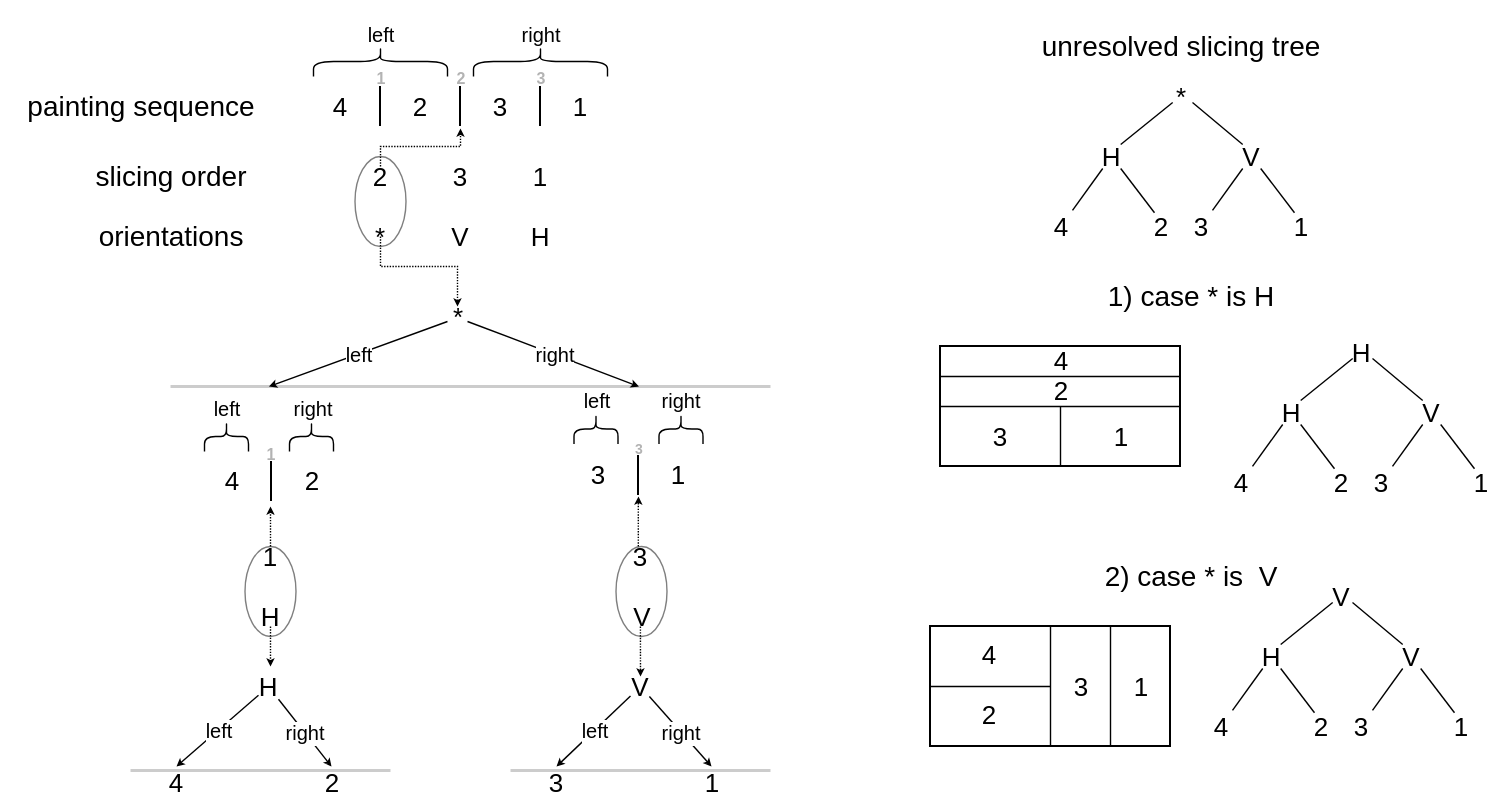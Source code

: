 <mxfile version="20.7.4" type="device"><diagram id="XdXDwyR-r_PqrQyKESN_" name="Page-1"><mxGraphModel dx="700" dy="394" grid="1" gridSize="10" guides="1" tooltips="1" connect="1" arrows="1" fold="1" page="1" pageScale="1" pageWidth="1100" pageHeight="850" math="0" shadow="0"><root><mxCell id="0"/><mxCell id="1" parent="0"/><mxCell id="srju9PipdsmLbo2pWrTp-32" value="" style="ellipse;whiteSpace=wrap;html=1;sketch=0;strokeColor=#000000;strokeWidth=0.7;fontFamily=Helvetica;fontSize=7;fontColor=none;fillColor=default;opacity=50;noLabel=1;" vertex="1" parent="1"><mxGeometry x="512.25" y="305" width="25.5" height="45" as="geometry"/></mxCell><mxCell id="D1LdL2bt-GOxow9vJPIf-43" value="&lt;font style=&quot;&quot;&gt;&lt;font style=&quot;font-size: 14px;&quot;&gt;painting sequence&lt;/font&gt;&lt;br&gt;&lt;/font&gt;" style="text;html=1;align=center;verticalAlign=middle;resizable=0;points=[];autosize=1;strokeColor=none;fillColor=none;fontSize=17;fontFamily=Helvetica;fontColor=default;" parent="1" vertex="1"><mxGeometry x="335" y="265" width="140" height="30" as="geometry"/></mxCell><mxCell id="D1LdL2bt-GOxow9vJPIf-46" value="&lt;font style=&quot;&quot;&gt;&lt;font style=&quot;font-size: 14px;&quot;&gt;slicing order&lt;/font&gt;&lt;br&gt;&lt;/font&gt;" style="text;html=1;align=center;verticalAlign=middle;resizable=0;points=[];autosize=1;strokeColor=none;fillColor=none;fontSize=17;fontFamily=Helvetica;fontColor=default;" parent="1" vertex="1"><mxGeometry x="370" y="300" width="100" height="30" as="geometry"/></mxCell><mxCell id="D1LdL2bt-GOxow9vJPIf-71" value="&lt;font style=&quot;&quot;&gt;&lt;font style=&quot;font-size: 14px;&quot;&gt;orientations&lt;/font&gt;&lt;br&gt;&lt;/font&gt;" style="text;html=1;align=center;verticalAlign=middle;resizable=0;points=[];autosize=1;strokeColor=none;fillColor=none;fontSize=17;fontFamily=Helvetica;fontColor=default;" parent="1" vertex="1"><mxGeometry x="370" y="330" width="100" height="30" as="geometry"/></mxCell><mxCell id="srju9PipdsmLbo2pWrTp-1" value="" style="shape=curlyBracket;whiteSpace=wrap;html=1;rounded=1;flipH=1;labelPosition=right;verticalLabelPosition=middle;align=left;verticalAlign=middle;direction=south;strokeWidth=0.7;" vertex="1" parent="1"><mxGeometry x="491.5" y="250" width="67" height="15" as="geometry"/></mxCell><mxCell id="srju9PipdsmLbo2pWrTp-12" value="4" style="text;html=1;strokeColor=none;fillColor=none;align=center;verticalAlign=middle;whiteSpace=wrap;rounded=0;sketch=0;fontFamily=Helvetica;fontSize=13;fontColor=default;opacity=50;" vertex="1" parent="1"><mxGeometry x="500" y="272" width="10" height="15" as="geometry"/></mxCell><mxCell id="srju9PipdsmLbo2pWrTp-13" value="2" style="text;html=1;strokeColor=none;fillColor=none;align=center;verticalAlign=middle;whiteSpace=wrap;rounded=0;sketch=0;fontFamily=Helvetica;fontSize=13;fontColor=default;opacity=50;" vertex="1" parent="1"><mxGeometry x="540" y="272" width="10" height="15" as="geometry"/></mxCell><mxCell id="srju9PipdsmLbo2pWrTp-14" value="3" style="text;html=1;strokeColor=none;fillColor=none;align=center;verticalAlign=middle;whiteSpace=wrap;rounded=0;sketch=0;fontFamily=Helvetica;fontSize=13;fontColor=default;opacity=50;" vertex="1" parent="1"><mxGeometry x="580" y="272" width="10" height="15" as="geometry"/></mxCell><mxCell id="srju9PipdsmLbo2pWrTp-15" value="1" style="text;html=1;strokeColor=none;fillColor=none;align=center;verticalAlign=middle;whiteSpace=wrap;rounded=0;sketch=0;fontFamily=Helvetica;fontSize=13;fontColor=default;opacity=50;" vertex="1" parent="1"><mxGeometry x="620" y="272" width="10" height="15" as="geometry"/></mxCell><mxCell id="srju9PipdsmLbo2pWrTp-34" style="edgeStyle=orthogonalEdgeStyle;shape=connector;rounded=0;orthogonalLoop=1;jettySize=auto;html=1;dashed=1;dashPattern=1 1;labelBackgroundColor=default;strokeColor=default;fontFamily=Helvetica;fontSize=7;fontColor=none;endArrow=classic;endSize=2;strokeWidth=0.7;endFill=1;" edge="1" parent="1" source="srju9PipdsmLbo2pWrTp-16"><mxGeometry relative="1" as="geometry"><mxPoint x="565" y="291" as="targetPoint"/><Array as="points"><mxPoint x="525" y="300"/><mxPoint x="565" y="300"/></Array></mxGeometry></mxCell><mxCell id="srju9PipdsmLbo2pWrTp-16" value="2" style="text;html=1;strokeColor=none;fillColor=none;align=center;verticalAlign=middle;whiteSpace=wrap;rounded=0;sketch=0;fontFamily=Helvetica;fontSize=13;fontColor=default;opacity=50;" vertex="1" parent="1"><mxGeometry x="520" y="310" width="10" height="10" as="geometry"/></mxCell><mxCell id="srju9PipdsmLbo2pWrTp-17" value="3" style="text;html=1;strokeColor=none;fillColor=none;align=center;verticalAlign=middle;whiteSpace=wrap;rounded=0;sketch=0;fontFamily=Helvetica;fontSize=13;fontColor=default;opacity=50;" vertex="1" parent="1"><mxGeometry x="560" y="310" width="10" height="10" as="geometry"/></mxCell><mxCell id="srju9PipdsmLbo2pWrTp-18" value="1" style="text;html=1;strokeColor=none;fillColor=none;align=center;verticalAlign=middle;whiteSpace=wrap;rounded=0;sketch=0;fontFamily=Helvetica;fontSize=13;fontColor=default;opacity=50;" vertex="1" parent="1"><mxGeometry x="600" y="310" width="10" height="10" as="geometry"/></mxCell><mxCell id="srju9PipdsmLbo2pWrTp-37" style="edgeStyle=orthogonalEdgeStyle;shape=connector;rounded=0;orthogonalLoop=1;jettySize=auto;html=1;entryX=0.5;entryY=0;entryDx=0;entryDy=0;dashed=1;dashPattern=1 1;labelBackgroundColor=default;strokeColor=default;strokeWidth=0.7;fontFamily=Helvetica;fontSize=7;fontColor=none;endArrow=classic;endFill=1;endSize=2;" edge="1" parent="1" source="srju9PipdsmLbo2pWrTp-19" target="srju9PipdsmLbo2pWrTp-36"><mxGeometry relative="1" as="geometry"><Array as="points"><mxPoint x="525" y="360"/><mxPoint x="563" y="360"/></Array></mxGeometry></mxCell><mxCell id="srju9PipdsmLbo2pWrTp-19" value="*" style="text;html=1;strokeColor=none;fillColor=none;align=center;verticalAlign=middle;whiteSpace=wrap;rounded=0;sketch=0;fontFamily=Helvetica;fontSize=13;fontColor=default;opacity=50;" vertex="1" parent="1"><mxGeometry x="520" y="345" width="10" as="geometry"/></mxCell><mxCell id="srju9PipdsmLbo2pWrTp-20" value="V" style="text;html=1;strokeColor=none;fillColor=none;align=center;verticalAlign=middle;whiteSpace=wrap;rounded=0;sketch=0;fontFamily=Helvetica;fontSize=13;fontColor=default;opacity=50;" vertex="1" parent="1"><mxGeometry x="560" y="340" width="10" height="10" as="geometry"/></mxCell><mxCell id="srju9PipdsmLbo2pWrTp-21" value="H" style="text;html=1;strokeColor=none;fillColor=none;align=center;verticalAlign=middle;whiteSpace=wrap;rounded=0;sketch=0;fontFamily=Helvetica;fontSize=13;fontColor=default;opacity=50;" vertex="1" parent="1"><mxGeometry x="600" y="340" width="10" height="10" as="geometry"/></mxCell><mxCell id="srju9PipdsmLbo2pWrTp-22" value="" style="shape=curlyBracket;whiteSpace=wrap;html=1;rounded=1;flipH=1;labelPosition=right;verticalLabelPosition=middle;align=left;verticalAlign=middle;direction=south;strokeWidth=0.7;" vertex="1" parent="1"><mxGeometry x="571.5" y="250" width="67" height="15" as="geometry"/></mxCell><mxCell id="srju9PipdsmLbo2pWrTp-23" value="&lt;font style=&quot;font-size: 10px;&quot;&gt;left&lt;/font&gt;" style="text;html=1;align=center;verticalAlign=middle;resizable=0;points=[];autosize=1;strokeColor=none;fillColor=none;fontSize=13;fontFamily=Helvetica;fontColor=default;" vertex="1" parent="1"><mxGeometry x="505" y="227.5" width="40" height="30" as="geometry"/></mxCell><mxCell id="srju9PipdsmLbo2pWrTp-24" value="&lt;font style=&quot;font-size: 10px;&quot;&gt;right&lt;/font&gt;" style="text;html=1;align=center;verticalAlign=middle;resizable=0;points=[];autosize=1;strokeColor=none;fillColor=none;fontSize=13;fontFamily=Helvetica;fontColor=default;" vertex="1" parent="1"><mxGeometry x="585" y="227.5" width="40" height="30" as="geometry"/></mxCell><mxCell id="srju9PipdsmLbo2pWrTp-25" value="" style="endArrow=none;html=1;rounded=0;labelBackgroundColor=default;strokeColor=default;fontFamily=Helvetica;fontSize=9;fontColor=default;shape=connector;endSize=6;" edge="1" parent="1"><mxGeometry x="-0.444" y="10" width="50" height="50" relative="1" as="geometry"><mxPoint x="525" y="290" as="sourcePoint"/><mxPoint x="525" y="270" as="targetPoint"/><mxPoint as="offset"/></mxGeometry></mxCell><mxCell id="srju9PipdsmLbo2pWrTp-27" value="" style="endArrow=none;html=1;rounded=0;labelBackgroundColor=default;strokeColor=default;fontFamily=Helvetica;fontSize=9;fontColor=default;shape=connector;endSize=6;" edge="1" parent="1"><mxGeometry x="-0.444" y="10" width="50" height="50" relative="1" as="geometry"><mxPoint x="565" y="290" as="sourcePoint"/><mxPoint x="565" y="270" as="targetPoint"/><mxPoint as="offset"/></mxGeometry></mxCell><mxCell id="srju9PipdsmLbo2pWrTp-28" value="" style="endArrow=none;html=1;rounded=0;labelBackgroundColor=default;strokeColor=default;fontFamily=Helvetica;fontSize=9;fontColor=default;shape=connector;endSize=6;" edge="1" parent="1"><mxGeometry x="-0.444" y="10" width="50" height="50" relative="1" as="geometry"><mxPoint x="605" y="290" as="sourcePoint"/><mxPoint x="605" y="270" as="targetPoint"/><mxPoint as="offset"/></mxGeometry></mxCell><mxCell id="srju9PipdsmLbo2pWrTp-29" value="&lt;font size=&quot;1&quot; color=&quot;#b3b3b3&quot; style=&quot;&quot;&gt;&lt;b style=&quot;font-size: 8px;&quot;&gt;1&lt;/b&gt;&lt;/font&gt;" style="text;html=1;align=center;verticalAlign=middle;resizable=0;points=[];autosize=1;strokeColor=none;fillColor=none;fontSize=9;fontFamily=Helvetica;fontColor=default;" vertex="1" parent="1"><mxGeometry x="509.5" y="250" width="30" height="30" as="geometry"/></mxCell><mxCell id="srju9PipdsmLbo2pWrTp-30" value="&lt;font size=&quot;1&quot; color=&quot;#b3b3b3&quot; style=&quot;&quot;&gt;&lt;b style=&quot;font-size: 8px;&quot;&gt;2&lt;/b&gt;&lt;/font&gt;" style="text;html=1;align=center;verticalAlign=middle;resizable=0;points=[];autosize=1;strokeColor=none;fillColor=none;fontSize=9;fontFamily=Helvetica;fontColor=default;" vertex="1" parent="1"><mxGeometry x="550" y="250" width="30" height="30" as="geometry"/></mxCell><mxCell id="srju9PipdsmLbo2pWrTp-31" value="&lt;font size=&quot;1&quot; color=&quot;#b3b3b3&quot; style=&quot;&quot;&gt;&lt;b style=&quot;font-size: 8px;&quot;&gt;3&lt;/b&gt;&lt;/font&gt;" style="text;html=1;align=center;verticalAlign=middle;resizable=0;points=[];autosize=1;strokeColor=none;fillColor=none;fontSize=9;fontFamily=Helvetica;fontColor=default;" vertex="1" parent="1"><mxGeometry x="589.5" y="250" width="30" height="30" as="geometry"/></mxCell><mxCell id="srju9PipdsmLbo2pWrTp-36" value="*" style="text;html=1;strokeColor=none;fillColor=none;align=center;verticalAlign=middle;whiteSpace=wrap;rounded=0;sketch=0;fontFamily=Helvetica;fontSize=13;fontColor=default;opacity=50;" vertex="1" parent="1"><mxGeometry x="558.5" y="380" width="10" height="10" as="geometry"/></mxCell><mxCell id="srju9PipdsmLbo2pWrTp-41" value="" style="line;strokeWidth=1.5;html=1;sketch=0;strokeColor=#000000;fontFamily=Helvetica;fontSize=7;fontColor=none;fillColor=default;opacity=20;" vertex="1" parent="1"><mxGeometry x="420" y="415" width="300" height="10" as="geometry"/></mxCell><mxCell id="srju9PipdsmLbo2pWrTp-42" value="&lt;font style=&quot;font-size: 10px;&quot;&gt;left&lt;/font&gt;" style="endArrow=classic;html=1;rounded=0;labelBackgroundColor=default;strokeColor=default;strokeWidth=0.7;fontFamily=Helvetica;fontSize=12;fontColor=none;endSize=2;shape=connector;exitX=0;exitY=0.75;exitDx=0;exitDy=0;entryX=0.164;entryY=0.502;entryDx=0;entryDy=0;entryPerimeter=0;" edge="1" parent="1" source="srju9PipdsmLbo2pWrTp-36" target="srju9PipdsmLbo2pWrTp-41"><mxGeometry width="50" height="50" relative="1" as="geometry"><mxPoint x="520" y="390" as="sourcePoint"/><mxPoint x="520" y="410" as="targetPoint"/></mxGeometry></mxCell><mxCell id="srju9PipdsmLbo2pWrTp-43" value="&lt;font style=&quot;font-size: 10px;&quot;&gt;right&lt;/font&gt;" style="endArrow=classic;html=1;rounded=0;labelBackgroundColor=default;strokeColor=default;strokeWidth=0.7;fontFamily=Helvetica;fontSize=12;fontColor=none;endSize=2;shape=connector;exitX=1;exitY=0.75;exitDx=0;exitDy=0;entryX=1.037;entryY=0.292;entryDx=0;entryDy=0;entryPerimeter=0;" edge="1" parent="1" source="srju9PipdsmLbo2pWrTp-36" target="srju9PipdsmLbo2pWrTp-71"><mxGeometry width="50" height="50" relative="1" as="geometry"><mxPoint x="530" y="400" as="sourcePoint"/><mxPoint x="600" y="420" as="targetPoint"/></mxGeometry></mxCell><mxCell id="srju9PipdsmLbo2pWrTp-97" value="" style="group;fontSize=13;" vertex="1" connectable="0" parent="1"><mxGeometry x="400" y="415" width="130" height="210" as="geometry"/></mxCell><mxCell id="srju9PipdsmLbo2pWrTp-78" value="" style="ellipse;whiteSpace=wrap;html=1;sketch=0;strokeColor=#000000;strokeWidth=0.7;fontFamily=Helvetica;fontSize=7;fontColor=none;fillColor=default;opacity=50;noLabel=1;" vertex="1" parent="srju9PipdsmLbo2pWrTp-97"><mxGeometry x="57.25" y="85" width="25.5" height="45" as="geometry"/></mxCell><mxCell id="srju9PipdsmLbo2pWrTp-54" value="" style="shape=curlyBracket;whiteSpace=wrap;html=1;rounded=1;flipH=1;labelPosition=right;verticalLabelPosition=middle;align=left;verticalAlign=middle;direction=south;strokeWidth=0.7;" vertex="1" parent="srju9PipdsmLbo2pWrTp-97"><mxGeometry x="37" y="22.5" width="22" height="15" as="geometry"/></mxCell><mxCell id="srju9PipdsmLbo2pWrTp-55" value="4" style="text;html=1;strokeColor=none;fillColor=none;align=center;verticalAlign=middle;whiteSpace=wrap;rounded=0;sketch=0;fontFamily=Helvetica;fontSize=13;fontColor=default;opacity=50;" vertex="1" parent="srju9PipdsmLbo2pWrTp-97"><mxGeometry x="45.5" y="44.5" width="10" height="15" as="geometry"/></mxCell><mxCell id="srju9PipdsmLbo2pWrTp-56" value="2" style="text;html=1;strokeColor=none;fillColor=none;align=center;verticalAlign=middle;whiteSpace=wrap;rounded=0;sketch=0;fontFamily=Helvetica;fontSize=13;fontColor=default;opacity=50;" vertex="1" parent="srju9PipdsmLbo2pWrTp-97"><mxGeometry x="85.5" y="44.5" width="10" height="15" as="geometry"/></mxCell><mxCell id="srju9PipdsmLbo2pWrTp-57" value="&lt;font style=&quot;font-size: 10px;&quot;&gt;left&lt;/font&gt;" style="text;html=1;align=center;verticalAlign=middle;resizable=0;points=[];autosize=1;strokeColor=none;fillColor=none;fontSize=13;fontFamily=Helvetica;fontColor=default;" vertex="1" parent="srju9PipdsmLbo2pWrTp-97"><mxGeometry x="28" width="40" height="30" as="geometry"/></mxCell><mxCell id="srju9PipdsmLbo2pWrTp-58" value="" style="endArrow=none;html=1;rounded=0;labelBackgroundColor=default;strokeColor=default;fontFamily=Helvetica;fontSize=9;fontColor=default;shape=connector;endSize=6;" edge="1" parent="srju9PipdsmLbo2pWrTp-97"><mxGeometry x="-0.444" y="10" width="50" height="50" relative="1" as="geometry"><mxPoint x="70.5" y="62.5" as="sourcePoint"/><mxPoint x="70.5" y="42.5" as="targetPoint"/><mxPoint as="offset"/></mxGeometry></mxCell><mxCell id="srju9PipdsmLbo2pWrTp-59" value="&lt;font size=&quot;1&quot; color=&quot;#b3b3b3&quot; style=&quot;&quot;&gt;&lt;b style=&quot;font-size: 8px;&quot;&gt;1&lt;/b&gt;&lt;/font&gt;" style="text;html=1;align=center;verticalAlign=middle;resizable=0;points=[];autosize=1;strokeColor=none;fillColor=none;fontSize=9;fontFamily=Helvetica;fontColor=default;" vertex="1" parent="srju9PipdsmLbo2pWrTp-97"><mxGeometry x="55" y="22.5" width="30" height="30" as="geometry"/></mxCell><mxCell id="srju9PipdsmLbo2pWrTp-62" value="" style="shape=curlyBracket;whiteSpace=wrap;html=1;rounded=1;flipH=1;labelPosition=right;verticalLabelPosition=middle;align=left;verticalAlign=middle;direction=south;strokeWidth=0.7;" vertex="1" parent="srju9PipdsmLbo2pWrTp-97"><mxGeometry x="79.5" y="22.5" width="22" height="15" as="geometry"/></mxCell><mxCell id="srju9PipdsmLbo2pWrTp-63" value="&lt;font style=&quot;font-size: 10px;&quot;&gt;right&lt;/font&gt;" style="text;html=1;align=center;verticalAlign=middle;resizable=0;points=[];autosize=1;strokeColor=none;fillColor=none;fontSize=13;fontFamily=Helvetica;fontColor=default;" vertex="1" parent="srju9PipdsmLbo2pWrTp-97"><mxGeometry x="70.5" width="40" height="30" as="geometry"/></mxCell><mxCell id="srju9PipdsmLbo2pWrTp-81" style="edgeStyle=orthogonalEdgeStyle;shape=connector;rounded=0;orthogonalLoop=1;jettySize=auto;html=1;dashed=1;dashPattern=1 1;labelBackgroundColor=default;strokeColor=default;strokeWidth=0.7;fontFamily=Helvetica;fontSize=9;fontColor=none;endArrow=classic;endFill=1;endSize=2;" edge="1" parent="srju9PipdsmLbo2pWrTp-97" source="srju9PipdsmLbo2pWrTp-74"><mxGeometry relative="1" as="geometry"><mxPoint x="70" y="65" as="targetPoint"/><Array as="points"><mxPoint x="70" y="65"/></Array></mxGeometry></mxCell><mxCell id="srju9PipdsmLbo2pWrTp-74" value="1" style="text;html=1;strokeColor=none;fillColor=none;align=center;verticalAlign=middle;whiteSpace=wrap;rounded=0;sketch=0;fontFamily=Helvetica;fontSize=13;fontColor=default;opacity=50;" vertex="1" parent="srju9PipdsmLbo2pWrTp-97"><mxGeometry x="65" y="85" width="10" height="10" as="geometry"/></mxCell><mxCell id="srju9PipdsmLbo2pWrTp-75" value="H" style="text;html=1;strokeColor=none;fillColor=none;align=center;verticalAlign=middle;whiteSpace=wrap;rounded=0;sketch=0;fontFamily=Helvetica;fontSize=13;fontColor=default;opacity=50;" vertex="1" parent="srju9PipdsmLbo2pWrTp-97"><mxGeometry x="65" y="115" width="10" height="10" as="geometry"/></mxCell><mxCell id="srju9PipdsmLbo2pWrTp-84" value="H" style="text;html=1;strokeColor=none;fillColor=none;align=center;verticalAlign=middle;whiteSpace=wrap;rounded=0;sketch=0;fontFamily=Helvetica;fontSize=13;fontColor=default;opacity=50;" vertex="1" parent="srju9PipdsmLbo2pWrTp-97"><mxGeometry x="64" y="145" width="10" height="20" as="geometry"/></mxCell><mxCell id="srju9PipdsmLbo2pWrTp-88" style="edgeStyle=orthogonalEdgeStyle;shape=connector;rounded=0;orthogonalLoop=1;jettySize=auto;html=1;entryX=0.657;entryY=0.017;entryDx=0;entryDy=0;entryPerimeter=0;dashed=1;dashPattern=1 1;labelBackgroundColor=default;strokeColor=default;strokeWidth=0.7;fontFamily=Helvetica;fontSize=9;fontColor=none;endArrow=classic;endFill=1;endSize=2;" edge="1" parent="srju9PipdsmLbo2pWrTp-97" source="srju9PipdsmLbo2pWrTp-75" target="srju9PipdsmLbo2pWrTp-84"><mxGeometry relative="1" as="geometry"/></mxCell><mxCell id="srju9PipdsmLbo2pWrTp-90" value="" style="line;strokeWidth=1.5;html=1;sketch=0;strokeColor=#000000;fontFamily=Helvetica;fontSize=7;fontColor=none;fillColor=default;opacity=20;" vertex="1" parent="srju9PipdsmLbo2pWrTp-97"><mxGeometry y="192" width="130" height="10" as="geometry"/></mxCell><mxCell id="srju9PipdsmLbo2pWrTp-92" value="4" style="text;html=1;strokeColor=none;fillColor=none;align=center;verticalAlign=middle;whiteSpace=wrap;rounded=0;sketch=0;fontFamily=Helvetica;fontSize=13;fontColor=default;opacity=50;" vertex="1" parent="srju9PipdsmLbo2pWrTp-97"><mxGeometry x="18" y="195" width="10" height="15" as="geometry"/></mxCell><mxCell id="srju9PipdsmLbo2pWrTp-95" value="&lt;font style=&quot;font-size: 10px;&quot;&gt;left&lt;/font&gt;" style="edgeStyle=none;shape=connector;rounded=0;orthogonalLoop=1;jettySize=auto;html=1;entryX=0.5;entryY=0;entryDx=0;entryDy=0;labelBackgroundColor=default;strokeColor=default;strokeWidth=0.7;fontFamily=Helvetica;fontSize=9;fontColor=none;endArrow=classic;endSize=2;" edge="1" parent="srju9PipdsmLbo2pWrTp-97" source="srju9PipdsmLbo2pWrTp-84" target="srju9PipdsmLbo2pWrTp-92"><mxGeometry relative="1" as="geometry"/></mxCell><mxCell id="srju9PipdsmLbo2pWrTp-93" value="2" style="text;html=1;strokeColor=none;fillColor=none;align=center;verticalAlign=middle;whiteSpace=wrap;rounded=0;sketch=0;fontFamily=Helvetica;fontSize=13;fontColor=default;opacity=50;" vertex="1" parent="srju9PipdsmLbo2pWrTp-97"><mxGeometry x="95.5" y="195" width="10" height="15" as="geometry"/></mxCell><mxCell id="srju9PipdsmLbo2pWrTp-96" value="&lt;font style=&quot;font-size: 10px;&quot;&gt;right&lt;/font&gt;" style="edgeStyle=none;shape=connector;rounded=0;orthogonalLoop=1;jettySize=auto;html=1;entryX=0.5;entryY=0;entryDx=0;entryDy=0;labelBackgroundColor=default;strokeColor=default;strokeWidth=0.7;fontFamily=Helvetica;fontSize=9;fontColor=none;endArrow=classic;endSize=2;" edge="1" parent="srju9PipdsmLbo2pWrTp-97" source="srju9PipdsmLbo2pWrTp-84" target="srju9PipdsmLbo2pWrTp-93"><mxGeometry relative="1" as="geometry"/></mxCell><mxCell id="srju9PipdsmLbo2pWrTp-103" value="" style="group" vertex="1" connectable="0" parent="1"><mxGeometry x="590" y="411.25" width="130" height="213.75" as="geometry"/></mxCell><mxCell id="srju9PipdsmLbo2pWrTp-79" value="" style="ellipse;whiteSpace=wrap;html=1;sketch=0;strokeColor=#000000;strokeWidth=0.7;fontFamily=Helvetica;fontSize=7;fontColor=none;fillColor=default;opacity=50;noLabel=1;" vertex="1" parent="srju9PipdsmLbo2pWrTp-103"><mxGeometry x="52.75" y="88.75" width="25.5" height="45" as="geometry"/></mxCell><mxCell id="srju9PipdsmLbo2pWrTp-64" value="3" style="text;html=1;strokeColor=none;fillColor=none;align=center;verticalAlign=middle;whiteSpace=wrap;rounded=0;sketch=0;fontFamily=Helvetica;fontSize=13;fontColor=default;opacity=50;" vertex="1" parent="srju9PipdsmLbo2pWrTp-103"><mxGeometry x="39" y="45.25" width="10" height="15" as="geometry"/></mxCell><mxCell id="srju9PipdsmLbo2pWrTp-65" value="1" style="text;html=1;strokeColor=none;fillColor=none;align=center;verticalAlign=middle;whiteSpace=wrap;rounded=0;sketch=0;fontFamily=Helvetica;fontSize=13;fontColor=default;opacity=50;" vertex="1" parent="srju9PipdsmLbo2pWrTp-103"><mxGeometry x="79" y="45.25" width="10" height="15" as="geometry"/></mxCell><mxCell id="srju9PipdsmLbo2pWrTp-68" value="" style="endArrow=none;html=1;rounded=0;labelBackgroundColor=default;strokeColor=default;fontFamily=Helvetica;fontSize=9;fontColor=default;shape=connector;endSize=6;" edge="1" parent="srju9PipdsmLbo2pWrTp-103"><mxGeometry x="-0.444" y="10" width="50" height="50" relative="1" as="geometry"><mxPoint x="64" y="63.25" as="sourcePoint"/><mxPoint x="64" y="43.25" as="targetPoint"/><mxPoint as="offset"/></mxGeometry></mxCell><mxCell id="srju9PipdsmLbo2pWrTp-69" value="&lt;font size=&quot;1&quot; color=&quot;#b3b3b3&quot; style=&quot;&quot;&gt;&lt;b style=&quot;font-size: 7px;&quot;&gt;3&lt;/b&gt;&lt;/font&gt;" style="text;html=1;align=center;verticalAlign=middle;resizable=0;points=[];autosize=1;strokeColor=none;fillColor=none;fontSize=9;fontFamily=Helvetica;fontColor=default;" vertex="1" parent="srju9PipdsmLbo2pWrTp-103"><mxGeometry x="48.5" y="23.25" width="30" height="30" as="geometry"/></mxCell><mxCell id="srju9PipdsmLbo2pWrTp-70" value="" style="shape=curlyBracket;whiteSpace=wrap;html=1;rounded=1;flipH=1;labelPosition=right;verticalLabelPosition=middle;align=left;verticalAlign=middle;direction=south;strokeWidth=0.7;" vertex="1" parent="srju9PipdsmLbo2pWrTp-103"><mxGeometry x="31.75" y="22.5" width="22" height="15" as="geometry"/></mxCell><mxCell id="srju9PipdsmLbo2pWrTp-71" value="&lt;font style=&quot;font-size: 10px;&quot;&gt;left&lt;/font&gt;" style="text;html=1;align=center;verticalAlign=middle;resizable=0;points=[];autosize=1;strokeColor=none;fillColor=none;fontSize=13;fontFamily=Helvetica;fontColor=default;" vertex="1" parent="srju9PipdsmLbo2pWrTp-103"><mxGeometry x="22.75" width="40" height="30" as="geometry"/></mxCell><mxCell id="srju9PipdsmLbo2pWrTp-72" value="" style="shape=curlyBracket;whiteSpace=wrap;html=1;rounded=1;flipH=1;labelPosition=right;verticalLabelPosition=middle;align=left;verticalAlign=middle;direction=south;strokeWidth=0.7;" vertex="1" parent="srju9PipdsmLbo2pWrTp-103"><mxGeometry x="74.25" y="22.5" width="22" height="15" as="geometry"/></mxCell><mxCell id="srju9PipdsmLbo2pWrTp-73" value="&lt;font style=&quot;font-size: 10px;&quot;&gt;right&lt;/font&gt;" style="text;html=1;align=center;verticalAlign=middle;resizable=0;points=[];autosize=1;strokeColor=none;fillColor=none;fontSize=13;fontFamily=Helvetica;fontColor=default;" vertex="1" parent="srju9PipdsmLbo2pWrTp-103"><mxGeometry x="65.25" width="40" height="30" as="geometry"/></mxCell><mxCell id="srju9PipdsmLbo2pWrTp-83" style="edgeStyle=orthogonalEdgeStyle;shape=connector;rounded=0;orthogonalLoop=1;jettySize=auto;html=1;dashed=1;dashPattern=1 1;labelBackgroundColor=default;strokeColor=default;strokeWidth=0.7;fontFamily=Helvetica;fontSize=9;fontColor=none;endArrow=classic;endFill=1;endSize=2;exitX=0.441;exitY=-0.002;exitDx=0;exitDy=0;exitPerimeter=0;" edge="1" parent="srju9PipdsmLbo2pWrTp-103" source="srju9PipdsmLbo2pWrTp-76"><mxGeometry relative="1" as="geometry"><mxPoint x="64" y="63.75" as="targetPoint"/><Array as="points"><mxPoint x="63.5" y="68.75"/><mxPoint x="63.5" y="68.75"/></Array></mxGeometry></mxCell><mxCell id="srju9PipdsmLbo2pWrTp-76" value="3" style="text;html=1;strokeColor=none;fillColor=none;align=center;verticalAlign=middle;whiteSpace=wrap;rounded=0;sketch=0;fontFamily=Helvetica;fontSize=13;fontColor=default;opacity=50;" vertex="1" parent="srju9PipdsmLbo2pWrTp-103"><mxGeometry x="59.5" y="88.75" width="10" height="10" as="geometry"/></mxCell><mxCell id="srju9PipdsmLbo2pWrTp-77" value="V" style="text;html=1;strokeColor=none;fillColor=none;align=center;verticalAlign=middle;whiteSpace=wrap;rounded=0;sketch=0;fontFamily=Helvetica;fontSize=13;fontColor=default;opacity=50;" vertex="1" parent="srju9PipdsmLbo2pWrTp-103"><mxGeometry x="60.5" y="118.75" width="10" height="10" as="geometry"/></mxCell><mxCell id="srju9PipdsmLbo2pWrTp-85" value="V" style="text;html=1;strokeColor=none;fillColor=none;align=center;verticalAlign=middle;whiteSpace=wrap;rounded=0;sketch=0;fontFamily=Helvetica;fontSize=13;fontColor=default;opacity=50;" vertex="1" parent="srju9PipdsmLbo2pWrTp-103"><mxGeometry x="60" y="153.75" width="10" height="10" as="geometry"/></mxCell><mxCell id="srju9PipdsmLbo2pWrTp-89" style="edgeStyle=orthogonalEdgeStyle;shape=connector;rounded=0;orthogonalLoop=1;jettySize=auto;html=1;entryX=0.5;entryY=0;entryDx=0;entryDy=0;dashed=1;dashPattern=1 1;labelBackgroundColor=default;strokeColor=default;strokeWidth=0.7;fontFamily=Helvetica;fontSize=9;fontColor=none;endArrow=classic;endFill=1;endSize=2;exitX=0.446;exitY=1.006;exitDx=0;exitDy=0;exitPerimeter=0;" edge="1" parent="srju9PipdsmLbo2pWrTp-103" source="srju9PipdsmLbo2pWrTp-77" target="srju9PipdsmLbo2pWrTp-85"><mxGeometry relative="1" as="geometry"/></mxCell><mxCell id="srju9PipdsmLbo2pWrTp-98" value="" style="line;strokeWidth=1.5;html=1;sketch=0;strokeColor=#000000;fontFamily=Helvetica;fontSize=7;fontColor=none;fillColor=default;opacity=20;" vertex="1" parent="srju9PipdsmLbo2pWrTp-103"><mxGeometry y="195.75" width="130" height="10" as="geometry"/></mxCell><mxCell id="srju9PipdsmLbo2pWrTp-99" value="3" style="text;html=1;strokeColor=none;fillColor=none;align=center;verticalAlign=middle;whiteSpace=wrap;rounded=0;sketch=0;fontFamily=Helvetica;fontSize=13;fontColor=default;opacity=50;" vertex="1" parent="srju9PipdsmLbo2pWrTp-103"><mxGeometry x="18" y="198.75" width="10" height="15" as="geometry"/></mxCell><mxCell id="srju9PipdsmLbo2pWrTp-101" value="&lt;font style=&quot;font-size: 10px;&quot;&gt;left&lt;/font&gt;" style="edgeStyle=none;shape=connector;rounded=0;orthogonalLoop=1;jettySize=auto;html=1;entryX=0.5;entryY=0;entryDx=0;entryDy=0;labelBackgroundColor=default;strokeColor=default;strokeWidth=0.7;fontFamily=Helvetica;fontSize=9;fontColor=none;endArrow=classic;endSize=2;" edge="1" parent="srju9PipdsmLbo2pWrTp-103" source="srju9PipdsmLbo2pWrTp-85" target="srju9PipdsmLbo2pWrTp-99"><mxGeometry relative="1" as="geometry"/></mxCell><mxCell id="srju9PipdsmLbo2pWrTp-100" value="1" style="text;html=1;strokeColor=none;fillColor=none;align=center;verticalAlign=middle;whiteSpace=wrap;rounded=0;sketch=0;fontFamily=Helvetica;fontSize=13;fontColor=default;opacity=50;" vertex="1" parent="srju9PipdsmLbo2pWrTp-103"><mxGeometry x="95.5" y="198.75" width="10" height="15" as="geometry"/></mxCell><mxCell id="srju9PipdsmLbo2pWrTp-102" value="&lt;font style=&quot;font-size: 10px;&quot;&gt;right&lt;/font&gt;" style="edgeStyle=none;shape=connector;rounded=0;orthogonalLoop=1;jettySize=auto;html=1;entryX=0.5;entryY=0;entryDx=0;entryDy=0;labelBackgroundColor=default;strokeColor=default;strokeWidth=0.7;fontFamily=Helvetica;fontSize=9;fontColor=none;endArrow=classic;endSize=2;" edge="1" parent="srju9PipdsmLbo2pWrTp-103" source="srju9PipdsmLbo2pWrTp-85" target="srju9PipdsmLbo2pWrTp-100"><mxGeometry relative="1" as="geometry"/></mxCell><mxCell id="srju9PipdsmLbo2pWrTp-139" value="" style="rounded=0;whiteSpace=wrap;html=1;fontFamily=Helvetica;fontSize=13;fontColor=none;fillColor=none;gradientColor=none;" vertex="1" parent="1"><mxGeometry x="805" y="400" width="120" height="60" as="geometry"/></mxCell><mxCell id="srju9PipdsmLbo2pWrTp-141" value="" style="endArrow=none;html=1;rounded=0;labelBackgroundColor=default;strokeColor=default;strokeWidth=0.7;fontFamily=Helvetica;fontSize=13;fontColor=none;endSize=2;shape=connector;exitX=0;exitY=0.5;exitDx=0;exitDy=0;entryX=1;entryY=0.5;entryDx=0;entryDy=0;" edge="1" parent="1" source="srju9PipdsmLbo2pWrTp-139" target="srju9PipdsmLbo2pWrTp-139"><mxGeometry width="50" height="50" relative="1" as="geometry"><mxPoint x="830" y="430" as="sourcePoint"/><mxPoint x="880" y="380" as="targetPoint"/></mxGeometry></mxCell><mxCell id="srju9PipdsmLbo2pWrTp-142" value="" style="endArrow=none;html=1;rounded=0;labelBackgroundColor=default;strokeColor=default;strokeWidth=0.7;fontFamily=Helvetica;fontSize=13;fontColor=none;endSize=2;shape=connector;entryX=0.5;entryY=1;entryDx=0;entryDy=0;" edge="1" parent="1" target="srju9PipdsmLbo2pWrTp-139"><mxGeometry width="50" height="50" relative="1" as="geometry"><mxPoint x="865" y="430" as="sourcePoint"/><mxPoint x="935" y="440" as="targetPoint"/></mxGeometry></mxCell><mxCell id="srju9PipdsmLbo2pWrTp-143" value="" style="endArrow=none;html=1;rounded=0;labelBackgroundColor=default;strokeColor=default;strokeWidth=0.7;fontFamily=Helvetica;fontSize=13;fontColor=none;endSize=2;shape=connector;exitX=0;exitY=0.5;exitDx=0;exitDy=0;entryX=1;entryY=0.5;entryDx=0;entryDy=0;" edge="1" parent="1"><mxGeometry width="50" height="50" relative="1" as="geometry"><mxPoint x="805" y="415" as="sourcePoint"/><mxPoint x="925" y="415" as="targetPoint"/></mxGeometry></mxCell><mxCell id="srju9PipdsmLbo2pWrTp-144" value="&lt;font style=&quot;font-size: 14px;&quot;&gt;1) case * is&amp;nbsp;H&lt;/font&gt;" style="text;html=1;align=center;verticalAlign=middle;resizable=0;points=[];autosize=1;strokeColor=none;fillColor=none;fontSize=13;fontFamily=Helvetica;fontColor=none;" vertex="1" parent="1"><mxGeometry x="875" y="360" width="110" height="30" as="geometry"/></mxCell><mxCell id="srju9PipdsmLbo2pWrTp-145" value="" style="group" vertex="1" connectable="0" parent="1"><mxGeometry x="850" y="260" width="150" height="95" as="geometry"/></mxCell><mxCell id="srju9PipdsmLbo2pWrTp-106" value="*" style="text;html=1;align=center;verticalAlign=middle;resizable=0;points=[[0.37,0.6,0,0,0],[0.7,0.6,0,0,0]];autosize=1;strokeColor=none;fillColor=none;fontSize=13;fontFamily=Helvetica;fontColor=none;" vertex="1" parent="srju9PipdsmLbo2pWrTp-145"><mxGeometry x="60" width="30" height="30" as="geometry"/></mxCell><mxCell id="srju9PipdsmLbo2pWrTp-108" value="H" style="text;html=1;align=center;verticalAlign=middle;resizable=0;points=[[0.37,0.7,0,0,0],[0.67,0.3,0,0,0],[0.67,0.7,0,0,0]];autosize=1;strokeColor=none;fillColor=none;fontSize=13;fontFamily=Helvetica;fontColor=none;" vertex="1" parent="srju9PipdsmLbo2pWrTp-145"><mxGeometry x="25" y="30" width="30" height="30" as="geometry"/></mxCell><mxCell id="srju9PipdsmLbo2pWrTp-121" style="edgeStyle=none;shape=connector;rounded=0;orthogonalLoop=1;jettySize=auto;html=1;entryX=0.67;entryY=0.3;entryDx=0;entryDy=0;entryPerimeter=0;labelBackgroundColor=default;strokeColor=default;strokeWidth=0.7;fontFamily=Helvetica;fontSize=13;fontColor=none;endArrow=none;endFill=0;endSize=2;exitX=0.37;exitY=0.6;exitDx=0;exitDy=0;exitPerimeter=0;" edge="1" parent="srju9PipdsmLbo2pWrTp-145" source="srju9PipdsmLbo2pWrTp-106" target="srju9PipdsmLbo2pWrTp-108"><mxGeometry relative="1" as="geometry"/></mxCell><mxCell id="srju9PipdsmLbo2pWrTp-110" value="4" style="text;html=1;align=center;verticalAlign=middle;resizable=0;points=[[0.7,0.23,0,0,0]];autosize=1;strokeColor=none;fillColor=none;fontSize=13;fontFamily=Helvetica;fontColor=none;" vertex="1" parent="srju9PipdsmLbo2pWrTp-145"><mxGeometry y="65" width="30" height="30" as="geometry"/></mxCell><mxCell id="srju9PipdsmLbo2pWrTp-130" style="edgeStyle=none;shape=connector;rounded=0;orthogonalLoop=1;jettySize=auto;html=1;entryX=0.7;entryY=0.23;entryDx=0;entryDy=0;entryPerimeter=0;labelBackgroundColor=default;strokeColor=default;strokeWidth=0.7;fontFamily=Helvetica;fontSize=13;fontColor=none;endArrow=none;endFill=0;endSize=2;exitX=0.37;exitY=0.7;exitDx=0;exitDy=0;exitPerimeter=0;" edge="1" parent="srju9PipdsmLbo2pWrTp-145" source="srju9PipdsmLbo2pWrTp-108" target="srju9PipdsmLbo2pWrTp-110"><mxGeometry relative="1" as="geometry"/></mxCell><mxCell id="srju9PipdsmLbo2pWrTp-111" value="2" style="text;html=1;align=center;verticalAlign=middle;resizable=0;points=[[0.4,0.27,0,0,0]];autosize=1;strokeColor=none;fillColor=none;fontSize=13;fontFamily=Helvetica;fontColor=none;" vertex="1" parent="srju9PipdsmLbo2pWrTp-145"><mxGeometry x="50" y="65" width="30" height="30" as="geometry"/></mxCell><mxCell id="srju9PipdsmLbo2pWrTp-131" style="edgeStyle=none;shape=connector;rounded=0;orthogonalLoop=1;jettySize=auto;html=1;entryX=0.4;entryY=0.27;entryDx=0;entryDy=0;entryPerimeter=0;labelBackgroundColor=default;strokeColor=default;strokeWidth=0.7;fontFamily=Helvetica;fontSize=13;fontColor=none;endArrow=none;endFill=0;endSize=2;exitX=0.67;exitY=0.7;exitDx=0;exitDy=0;exitPerimeter=0;" edge="1" parent="srju9PipdsmLbo2pWrTp-145" source="srju9PipdsmLbo2pWrTp-108" target="srju9PipdsmLbo2pWrTp-111"><mxGeometry relative="1" as="geometry"/></mxCell><mxCell id="srju9PipdsmLbo2pWrTp-135" value="V" style="text;html=1;align=center;verticalAlign=middle;resizable=0;points=[[0.37,0.3,0,0,0],[0.37,0.7,0,0,0],[0.67,0.3,0,0,0],[0.67,0.7,0,0,0]];autosize=1;strokeColor=none;fillColor=none;fontSize=13;fontFamily=Helvetica;fontColor=none;" vertex="1" parent="srju9PipdsmLbo2pWrTp-145"><mxGeometry x="95" y="30" width="30" height="30" as="geometry"/></mxCell><mxCell id="srju9PipdsmLbo2pWrTp-138" style="edgeStyle=none;shape=connector;rounded=0;orthogonalLoop=1;jettySize=auto;html=1;entryX=0.37;entryY=0.3;entryDx=0;entryDy=0;entryPerimeter=0;labelBackgroundColor=default;strokeColor=default;strokeWidth=0.7;fontFamily=Helvetica;fontSize=13;fontColor=none;endArrow=none;endFill=0;endSize=2;exitX=0.7;exitY=0.6;exitDx=0;exitDy=0;exitPerimeter=0;" edge="1" parent="srju9PipdsmLbo2pWrTp-145" source="srju9PipdsmLbo2pWrTp-106" target="srju9PipdsmLbo2pWrTp-135"><mxGeometry relative="1" as="geometry"/></mxCell><mxCell id="srju9PipdsmLbo2pWrTp-136" value="3" style="text;html=1;align=center;verticalAlign=middle;resizable=0;points=[[0.7,0.23,0,0,0]];autosize=1;strokeColor=none;fillColor=none;fontSize=13;fontFamily=Helvetica;fontColor=none;" vertex="1" parent="srju9PipdsmLbo2pWrTp-145"><mxGeometry x="70" y="65" width="30" height="30" as="geometry"/></mxCell><mxCell id="srju9PipdsmLbo2pWrTp-133" style="edgeStyle=none;shape=connector;rounded=0;orthogonalLoop=1;jettySize=auto;html=1;entryX=0.7;entryY=0.23;entryDx=0;entryDy=0;entryPerimeter=0;labelBackgroundColor=default;strokeColor=default;strokeWidth=0.7;fontFamily=Helvetica;fontSize=13;fontColor=none;endArrow=none;endFill=0;endSize=2;exitX=0.37;exitY=0.7;exitDx=0;exitDy=0;exitPerimeter=0;" edge="1" parent="srju9PipdsmLbo2pWrTp-145" source="srju9PipdsmLbo2pWrTp-135" target="srju9PipdsmLbo2pWrTp-136"><mxGeometry relative="1" as="geometry"/></mxCell><mxCell id="srju9PipdsmLbo2pWrTp-137" value="1" style="text;html=1;align=center;verticalAlign=middle;resizable=0;points=[[0.4,0.27,0,0,0]];autosize=1;strokeColor=none;fillColor=none;fontSize=13;fontFamily=Helvetica;fontColor=none;" vertex="1" parent="srju9PipdsmLbo2pWrTp-145"><mxGeometry x="120" y="65" width="30" height="30" as="geometry"/></mxCell><mxCell id="srju9PipdsmLbo2pWrTp-134" style="edgeStyle=none;shape=connector;rounded=0;orthogonalLoop=1;jettySize=auto;html=1;entryX=0.4;entryY=0.27;entryDx=0;entryDy=0;entryPerimeter=0;labelBackgroundColor=default;strokeColor=default;strokeWidth=0.7;fontFamily=Helvetica;fontSize=13;fontColor=none;endArrow=none;endFill=0;endSize=2;exitX=0.67;exitY=0.7;exitDx=0;exitDy=0;exitPerimeter=0;" edge="1" parent="srju9PipdsmLbo2pWrTp-145" source="srju9PipdsmLbo2pWrTp-135" target="srju9PipdsmLbo2pWrTp-137"><mxGeometry relative="1" as="geometry"/></mxCell><mxCell id="srju9PipdsmLbo2pWrTp-160" value="" style="group" vertex="1" connectable="0" parent="1"><mxGeometry x="930" y="510" width="150" height="95" as="geometry"/></mxCell><mxCell id="srju9PipdsmLbo2pWrTp-161" value="V" style="text;html=1;align=center;verticalAlign=middle;resizable=0;points=[[0.37,0.6,0,0,0],[0.7,0.6,0,0,0]];autosize=1;strokeColor=none;fillColor=none;fontSize=13;fontFamily=Helvetica;fontColor=none;" vertex="1" parent="srju9PipdsmLbo2pWrTp-160"><mxGeometry x="60" width="30" height="30" as="geometry"/></mxCell><mxCell id="srju9PipdsmLbo2pWrTp-162" value="H" style="text;html=1;align=center;verticalAlign=middle;resizable=0;points=[[0.37,0.7,0,0,0],[0.67,0.3,0,0,0],[0.67,0.7,0,0,0]];autosize=1;strokeColor=none;fillColor=none;fontSize=13;fontFamily=Helvetica;fontColor=none;" vertex="1" parent="srju9PipdsmLbo2pWrTp-160"><mxGeometry x="25" y="30" width="30" height="30" as="geometry"/></mxCell><mxCell id="srju9PipdsmLbo2pWrTp-163" style="edgeStyle=none;shape=connector;rounded=0;orthogonalLoop=1;jettySize=auto;html=1;entryX=0.67;entryY=0.3;entryDx=0;entryDy=0;entryPerimeter=0;labelBackgroundColor=default;strokeColor=default;strokeWidth=0.7;fontFamily=Helvetica;fontSize=13;fontColor=none;endArrow=none;endFill=0;endSize=2;exitX=0.37;exitY=0.6;exitDx=0;exitDy=0;exitPerimeter=0;" edge="1" parent="srju9PipdsmLbo2pWrTp-160" source="srju9PipdsmLbo2pWrTp-161" target="srju9PipdsmLbo2pWrTp-162"><mxGeometry relative="1" as="geometry"/></mxCell><mxCell id="srju9PipdsmLbo2pWrTp-164" value="4" style="text;html=1;align=center;verticalAlign=middle;resizable=0;points=[[0.7,0.23,0,0,0]];autosize=1;strokeColor=none;fillColor=none;fontSize=13;fontFamily=Helvetica;fontColor=none;" vertex="1" parent="srju9PipdsmLbo2pWrTp-160"><mxGeometry y="65" width="30" height="30" as="geometry"/></mxCell><mxCell id="srju9PipdsmLbo2pWrTp-165" style="edgeStyle=none;shape=connector;rounded=0;orthogonalLoop=1;jettySize=auto;html=1;entryX=0.7;entryY=0.23;entryDx=0;entryDy=0;entryPerimeter=0;labelBackgroundColor=default;strokeColor=default;strokeWidth=0.7;fontFamily=Helvetica;fontSize=13;fontColor=none;endArrow=none;endFill=0;endSize=2;exitX=0.37;exitY=0.7;exitDx=0;exitDy=0;exitPerimeter=0;" edge="1" parent="srju9PipdsmLbo2pWrTp-160" source="srju9PipdsmLbo2pWrTp-162" target="srju9PipdsmLbo2pWrTp-164"><mxGeometry relative="1" as="geometry"/></mxCell><mxCell id="srju9PipdsmLbo2pWrTp-166" value="2" style="text;html=1;align=center;verticalAlign=middle;resizable=0;points=[[0.4,0.27,0,0,0]];autosize=1;strokeColor=none;fillColor=none;fontSize=13;fontFamily=Helvetica;fontColor=none;" vertex="1" parent="srju9PipdsmLbo2pWrTp-160"><mxGeometry x="50" y="65" width="30" height="30" as="geometry"/></mxCell><mxCell id="srju9PipdsmLbo2pWrTp-167" style="edgeStyle=none;shape=connector;rounded=0;orthogonalLoop=1;jettySize=auto;html=1;entryX=0.4;entryY=0.27;entryDx=0;entryDy=0;entryPerimeter=0;labelBackgroundColor=default;strokeColor=default;strokeWidth=0.7;fontFamily=Helvetica;fontSize=13;fontColor=none;endArrow=none;endFill=0;endSize=2;exitX=0.67;exitY=0.7;exitDx=0;exitDy=0;exitPerimeter=0;" edge="1" parent="srju9PipdsmLbo2pWrTp-160" source="srju9PipdsmLbo2pWrTp-162" target="srju9PipdsmLbo2pWrTp-166"><mxGeometry relative="1" as="geometry"/></mxCell><mxCell id="srju9PipdsmLbo2pWrTp-168" value="V" style="text;html=1;align=center;verticalAlign=middle;resizable=0;points=[[0.37,0.3,0,0,0],[0.37,0.7,0,0,0],[0.67,0.3,0,0,0],[0.67,0.7,0,0,0]];autosize=1;strokeColor=none;fillColor=none;fontSize=13;fontFamily=Helvetica;fontColor=none;" vertex="1" parent="srju9PipdsmLbo2pWrTp-160"><mxGeometry x="95" y="30" width="30" height="30" as="geometry"/></mxCell><mxCell id="srju9PipdsmLbo2pWrTp-169" style="edgeStyle=none;shape=connector;rounded=0;orthogonalLoop=1;jettySize=auto;html=1;entryX=0.37;entryY=0.3;entryDx=0;entryDy=0;entryPerimeter=0;labelBackgroundColor=default;strokeColor=default;strokeWidth=0.7;fontFamily=Helvetica;fontSize=13;fontColor=none;endArrow=none;endFill=0;endSize=2;exitX=0.7;exitY=0.6;exitDx=0;exitDy=0;exitPerimeter=0;" edge="1" parent="srju9PipdsmLbo2pWrTp-160" source="srju9PipdsmLbo2pWrTp-161" target="srju9PipdsmLbo2pWrTp-168"><mxGeometry relative="1" as="geometry"/></mxCell><mxCell id="srju9PipdsmLbo2pWrTp-170" value="3" style="text;html=1;align=center;verticalAlign=middle;resizable=0;points=[[0.7,0.23,0,0,0]];autosize=1;strokeColor=none;fillColor=none;fontSize=13;fontFamily=Helvetica;fontColor=none;" vertex="1" parent="srju9PipdsmLbo2pWrTp-160"><mxGeometry x="70" y="65" width="30" height="30" as="geometry"/></mxCell><mxCell id="srju9PipdsmLbo2pWrTp-171" style="edgeStyle=none;shape=connector;rounded=0;orthogonalLoop=1;jettySize=auto;html=1;entryX=0.7;entryY=0.23;entryDx=0;entryDy=0;entryPerimeter=0;labelBackgroundColor=default;strokeColor=default;strokeWidth=0.7;fontFamily=Helvetica;fontSize=13;fontColor=none;endArrow=none;endFill=0;endSize=2;exitX=0.37;exitY=0.7;exitDx=0;exitDy=0;exitPerimeter=0;" edge="1" parent="srju9PipdsmLbo2pWrTp-160" source="srju9PipdsmLbo2pWrTp-168" target="srju9PipdsmLbo2pWrTp-170"><mxGeometry relative="1" as="geometry"/></mxCell><mxCell id="srju9PipdsmLbo2pWrTp-172" value="1" style="text;html=1;align=center;verticalAlign=middle;resizable=0;points=[[0.4,0.27,0,0,0]];autosize=1;strokeColor=none;fillColor=none;fontSize=13;fontFamily=Helvetica;fontColor=none;" vertex="1" parent="srju9PipdsmLbo2pWrTp-160"><mxGeometry x="120" y="65" width="30" height="30" as="geometry"/></mxCell><mxCell id="srju9PipdsmLbo2pWrTp-173" style="edgeStyle=none;shape=connector;rounded=0;orthogonalLoop=1;jettySize=auto;html=1;entryX=0.4;entryY=0.27;entryDx=0;entryDy=0;entryPerimeter=0;labelBackgroundColor=default;strokeColor=default;strokeWidth=0.7;fontFamily=Helvetica;fontSize=13;fontColor=none;endArrow=none;endFill=0;endSize=2;exitX=0.67;exitY=0.7;exitDx=0;exitDy=0;exitPerimeter=0;" edge="1" parent="srju9PipdsmLbo2pWrTp-160" source="srju9PipdsmLbo2pWrTp-168" target="srju9PipdsmLbo2pWrTp-172"><mxGeometry relative="1" as="geometry"/></mxCell><mxCell id="srju9PipdsmLbo2pWrTp-174" value="3" style="text;html=1;strokeColor=none;fillColor=none;align=center;verticalAlign=middle;whiteSpace=wrap;rounded=0;fontFamily=Helvetica;fontSize=13;fontColor=none;" vertex="1" parent="1"><mxGeometry x="805" y="430" width="60" height="30" as="geometry"/></mxCell><mxCell id="srju9PipdsmLbo2pWrTp-175" value="1" style="text;html=1;align=center;verticalAlign=middle;resizable=0;points=[];autosize=1;strokeColor=none;fillColor=none;fontSize=13;fontFamily=Helvetica;fontColor=none;" vertex="1" parent="1"><mxGeometry x="880" y="430" width="30" height="30" as="geometry"/></mxCell><mxCell id="srju9PipdsmLbo2pWrTp-176" value="2" style="text;html=1;align=center;verticalAlign=middle;resizable=0;points=[];autosize=1;strokeColor=none;fillColor=none;fontSize=13;fontFamily=Helvetica;fontColor=none;" vertex="1" parent="1"><mxGeometry x="850" y="407" width="30" height="30" as="geometry"/></mxCell><mxCell id="srju9PipdsmLbo2pWrTp-177" value="4" style="text;html=1;align=center;verticalAlign=middle;resizable=0;points=[];autosize=1;strokeColor=none;fillColor=none;fontSize=13;fontFamily=Helvetica;fontColor=none;" vertex="1" parent="1"><mxGeometry x="850" y="392" width="30" height="30" as="geometry"/></mxCell><mxCell id="srju9PipdsmLbo2pWrTp-193" value="" style="group" vertex="1" connectable="0" parent="1"><mxGeometry x="940" y="388" width="150" height="95" as="geometry"/></mxCell><mxCell id="srju9PipdsmLbo2pWrTp-194" value="H" style="text;html=1;align=center;verticalAlign=middle;resizable=0;points=[[0.37,0.6,0,0,0],[0.7,0.6,0,0,0]];autosize=1;strokeColor=none;fillColor=none;fontSize=13;fontFamily=Helvetica;fontColor=none;" vertex="1" parent="srju9PipdsmLbo2pWrTp-193"><mxGeometry x="60" width="30" height="30" as="geometry"/></mxCell><mxCell id="srju9PipdsmLbo2pWrTp-195" value="H" style="text;html=1;align=center;verticalAlign=middle;resizable=0;points=[[0.37,0.7,0,0,0],[0.67,0.3,0,0,0],[0.67,0.7,0,0,0]];autosize=1;strokeColor=none;fillColor=none;fontSize=13;fontFamily=Helvetica;fontColor=none;" vertex="1" parent="srju9PipdsmLbo2pWrTp-193"><mxGeometry x="25" y="30" width="30" height="30" as="geometry"/></mxCell><mxCell id="srju9PipdsmLbo2pWrTp-196" style="edgeStyle=none;shape=connector;rounded=0;orthogonalLoop=1;jettySize=auto;html=1;entryX=0.67;entryY=0.3;entryDx=0;entryDy=0;entryPerimeter=0;labelBackgroundColor=default;strokeColor=default;strokeWidth=0.7;fontFamily=Helvetica;fontSize=13;fontColor=none;endArrow=none;endFill=0;endSize=2;exitX=0.37;exitY=0.6;exitDx=0;exitDy=0;exitPerimeter=0;" edge="1" parent="srju9PipdsmLbo2pWrTp-193" source="srju9PipdsmLbo2pWrTp-194" target="srju9PipdsmLbo2pWrTp-195"><mxGeometry relative="1" as="geometry"/></mxCell><mxCell id="srju9PipdsmLbo2pWrTp-197" value="4" style="text;html=1;align=center;verticalAlign=middle;resizable=0;points=[[0.7,0.23,0,0,0]];autosize=1;strokeColor=none;fillColor=none;fontSize=13;fontFamily=Helvetica;fontColor=none;" vertex="1" parent="srju9PipdsmLbo2pWrTp-193"><mxGeometry y="65" width="30" height="30" as="geometry"/></mxCell><mxCell id="srju9PipdsmLbo2pWrTp-198" style="edgeStyle=none;shape=connector;rounded=0;orthogonalLoop=1;jettySize=auto;html=1;entryX=0.7;entryY=0.23;entryDx=0;entryDy=0;entryPerimeter=0;labelBackgroundColor=default;strokeColor=default;strokeWidth=0.7;fontFamily=Helvetica;fontSize=13;fontColor=none;endArrow=none;endFill=0;endSize=2;exitX=0.37;exitY=0.7;exitDx=0;exitDy=0;exitPerimeter=0;" edge="1" parent="srju9PipdsmLbo2pWrTp-193" source="srju9PipdsmLbo2pWrTp-195" target="srju9PipdsmLbo2pWrTp-197"><mxGeometry relative="1" as="geometry"/></mxCell><mxCell id="srju9PipdsmLbo2pWrTp-199" value="2" style="text;html=1;align=center;verticalAlign=middle;resizable=0;points=[[0.4,0.27,0,0,0]];autosize=1;strokeColor=none;fillColor=none;fontSize=13;fontFamily=Helvetica;fontColor=none;" vertex="1" parent="srju9PipdsmLbo2pWrTp-193"><mxGeometry x="50" y="65" width="30" height="30" as="geometry"/></mxCell><mxCell id="srju9PipdsmLbo2pWrTp-200" style="edgeStyle=none;shape=connector;rounded=0;orthogonalLoop=1;jettySize=auto;html=1;entryX=0.4;entryY=0.27;entryDx=0;entryDy=0;entryPerimeter=0;labelBackgroundColor=default;strokeColor=default;strokeWidth=0.7;fontFamily=Helvetica;fontSize=13;fontColor=none;endArrow=none;endFill=0;endSize=2;exitX=0.67;exitY=0.7;exitDx=0;exitDy=0;exitPerimeter=0;" edge="1" parent="srju9PipdsmLbo2pWrTp-193" source="srju9PipdsmLbo2pWrTp-195" target="srju9PipdsmLbo2pWrTp-199"><mxGeometry relative="1" as="geometry"/></mxCell><mxCell id="srju9PipdsmLbo2pWrTp-201" value="V" style="text;html=1;align=center;verticalAlign=middle;resizable=0;points=[[0.37,0.3,0,0,0],[0.37,0.7,0,0,0],[0.67,0.3,0,0,0],[0.67,0.7,0,0,0]];autosize=1;strokeColor=none;fillColor=none;fontSize=13;fontFamily=Helvetica;fontColor=none;" vertex="1" parent="srju9PipdsmLbo2pWrTp-193"><mxGeometry x="95" y="30" width="30" height="30" as="geometry"/></mxCell><mxCell id="srju9PipdsmLbo2pWrTp-202" style="edgeStyle=none;shape=connector;rounded=0;orthogonalLoop=1;jettySize=auto;html=1;entryX=0.37;entryY=0.3;entryDx=0;entryDy=0;entryPerimeter=0;labelBackgroundColor=default;strokeColor=default;strokeWidth=0.7;fontFamily=Helvetica;fontSize=13;fontColor=none;endArrow=none;endFill=0;endSize=2;exitX=0.7;exitY=0.6;exitDx=0;exitDy=0;exitPerimeter=0;" edge="1" parent="srju9PipdsmLbo2pWrTp-193" source="srju9PipdsmLbo2pWrTp-194" target="srju9PipdsmLbo2pWrTp-201"><mxGeometry relative="1" as="geometry"/></mxCell><mxCell id="srju9PipdsmLbo2pWrTp-203" value="3" style="text;html=1;align=center;verticalAlign=middle;resizable=0;points=[[0.7,0.23,0,0,0]];autosize=1;strokeColor=none;fillColor=none;fontSize=13;fontFamily=Helvetica;fontColor=none;" vertex="1" parent="srju9PipdsmLbo2pWrTp-193"><mxGeometry x="70" y="65" width="30" height="30" as="geometry"/></mxCell><mxCell id="srju9PipdsmLbo2pWrTp-204" style="edgeStyle=none;shape=connector;rounded=0;orthogonalLoop=1;jettySize=auto;html=1;entryX=0.7;entryY=0.23;entryDx=0;entryDy=0;entryPerimeter=0;labelBackgroundColor=default;strokeColor=default;strokeWidth=0.7;fontFamily=Helvetica;fontSize=13;fontColor=none;endArrow=none;endFill=0;endSize=2;exitX=0.37;exitY=0.7;exitDx=0;exitDy=0;exitPerimeter=0;" edge="1" parent="srju9PipdsmLbo2pWrTp-193" source="srju9PipdsmLbo2pWrTp-201" target="srju9PipdsmLbo2pWrTp-203"><mxGeometry relative="1" as="geometry"/></mxCell><mxCell id="srju9PipdsmLbo2pWrTp-205" value="1" style="text;html=1;align=center;verticalAlign=middle;resizable=0;points=[[0.4,0.27,0,0,0]];autosize=1;strokeColor=none;fillColor=none;fontSize=13;fontFamily=Helvetica;fontColor=none;" vertex="1" parent="srju9PipdsmLbo2pWrTp-193"><mxGeometry x="120" y="65" width="30" height="30" as="geometry"/></mxCell><mxCell id="srju9PipdsmLbo2pWrTp-206" style="edgeStyle=none;shape=connector;rounded=0;orthogonalLoop=1;jettySize=auto;html=1;entryX=0.4;entryY=0.27;entryDx=0;entryDy=0;entryPerimeter=0;labelBackgroundColor=default;strokeColor=default;strokeWidth=0.7;fontFamily=Helvetica;fontSize=13;fontColor=none;endArrow=none;endFill=0;endSize=2;exitX=0.67;exitY=0.7;exitDx=0;exitDy=0;exitPerimeter=0;" edge="1" parent="srju9PipdsmLbo2pWrTp-193" source="srju9PipdsmLbo2pWrTp-201" target="srju9PipdsmLbo2pWrTp-205"><mxGeometry relative="1" as="geometry"/></mxCell><mxCell id="srju9PipdsmLbo2pWrTp-208" value="" style="rounded=0;whiteSpace=wrap;html=1;fontFamily=Helvetica;fontSize=13;fontColor=none;fillColor=none;gradientColor=none;" vertex="1" parent="1"><mxGeometry x="800" y="540" width="120" height="60" as="geometry"/></mxCell><mxCell id="srju9PipdsmLbo2pWrTp-207" value="&lt;font style=&quot;font-size: 14px;&quot;&gt;2) case * is&amp;nbsp; V&lt;/font&gt;" style="text;html=1;align=center;verticalAlign=middle;resizable=0;points=[];autosize=1;strokeColor=none;fillColor=none;fontSize=13;fontFamily=Helvetica;fontColor=none;" vertex="1" parent="1"><mxGeometry x="875" y="500" width="110" height="30" as="geometry"/></mxCell><mxCell id="srju9PipdsmLbo2pWrTp-210" value="" style="endArrow=none;html=1;rounded=0;labelBackgroundColor=default;strokeColor=default;strokeWidth=0.7;fontFamily=Helvetica;fontSize=13;fontColor=none;endSize=2;shape=connector;exitX=0.5;exitY=1;exitDx=0;exitDy=0;entryX=0.5;entryY=0;entryDx=0;entryDy=0;" edge="1" parent="1" source="srju9PipdsmLbo2pWrTp-208" target="srju9PipdsmLbo2pWrTp-208"><mxGeometry width="50" height="50" relative="1" as="geometry"><mxPoint x="830" y="520" as="sourcePoint"/><mxPoint x="880" y="470" as="targetPoint"/></mxGeometry></mxCell><mxCell id="srju9PipdsmLbo2pWrTp-212" value="" style="endArrow=none;html=1;rounded=0;labelBackgroundColor=default;strokeColor=default;strokeWidth=0.7;fontFamily=Helvetica;fontSize=13;fontColor=none;endSize=2;shape=connector;exitX=0;exitY=0.5;exitDx=0;exitDy=0;" edge="1" parent="1" source="srju9PipdsmLbo2pWrTp-208"><mxGeometry width="50" height="50" relative="1" as="geometry"><mxPoint x="830" y="520" as="sourcePoint"/><mxPoint x="860" y="570" as="targetPoint"/></mxGeometry></mxCell><mxCell id="srju9PipdsmLbo2pWrTp-213" value="" style="endArrow=none;html=1;rounded=0;labelBackgroundColor=default;strokeColor=default;strokeWidth=0.7;fontFamily=Helvetica;fontSize=13;fontColor=none;endSize=2;shape=connector;entryX=0.75;entryY=0;entryDx=0;entryDy=0;exitX=0.75;exitY=1;exitDx=0;exitDy=0;" edge="1" parent="1" source="srju9PipdsmLbo2pWrTp-208" target="srju9PipdsmLbo2pWrTp-208"><mxGeometry width="50" height="50" relative="1" as="geometry"><mxPoint x="870" y="540" as="sourcePoint"/><mxPoint x="920" y="490" as="targetPoint"/></mxGeometry></mxCell><mxCell id="srju9PipdsmLbo2pWrTp-214" value="4" style="text;html=1;align=center;verticalAlign=middle;resizable=0;points=[];autosize=1;strokeColor=none;fillColor=none;fontSize=13;fontFamily=Helvetica;fontColor=none;" vertex="1" parent="1"><mxGeometry x="814" y="539" width="30" height="30" as="geometry"/></mxCell><mxCell id="srju9PipdsmLbo2pWrTp-215" value="2" style="text;html=1;align=center;verticalAlign=middle;resizable=0;points=[];autosize=1;strokeColor=none;fillColor=none;fontSize=13;fontFamily=Helvetica;fontColor=none;" vertex="1" parent="1"><mxGeometry x="814" y="569" width="30" height="30" as="geometry"/></mxCell><mxCell id="srju9PipdsmLbo2pWrTp-216" value="3" style="text;html=1;align=center;verticalAlign=middle;resizable=0;points=[];autosize=1;strokeColor=none;fillColor=none;fontSize=13;fontFamily=Helvetica;fontColor=none;" vertex="1" parent="1"><mxGeometry x="860" y="555" width="30" height="30" as="geometry"/></mxCell><mxCell id="srju9PipdsmLbo2pWrTp-217" value="1" style="text;html=1;align=center;verticalAlign=middle;resizable=0;points=[];autosize=1;strokeColor=none;fillColor=none;fontSize=13;fontFamily=Helvetica;fontColor=none;" vertex="1" parent="1"><mxGeometry x="890" y="555" width="30" height="30" as="geometry"/></mxCell><mxCell id="srju9PipdsmLbo2pWrTp-220" value="&lt;font style=&quot;font-size: 14px;&quot;&gt;unresolved slicing tree&lt;/font&gt;" style="text;html=1;align=center;verticalAlign=middle;resizable=0;points=[];autosize=1;strokeColor=none;fillColor=none;fontSize=13;fontFamily=Helvetica;fontColor=none;" vertex="1" parent="1"><mxGeometry x="845" y="235" width="160" height="30" as="geometry"/></mxCell></root></mxGraphModel></diagram></mxfile>